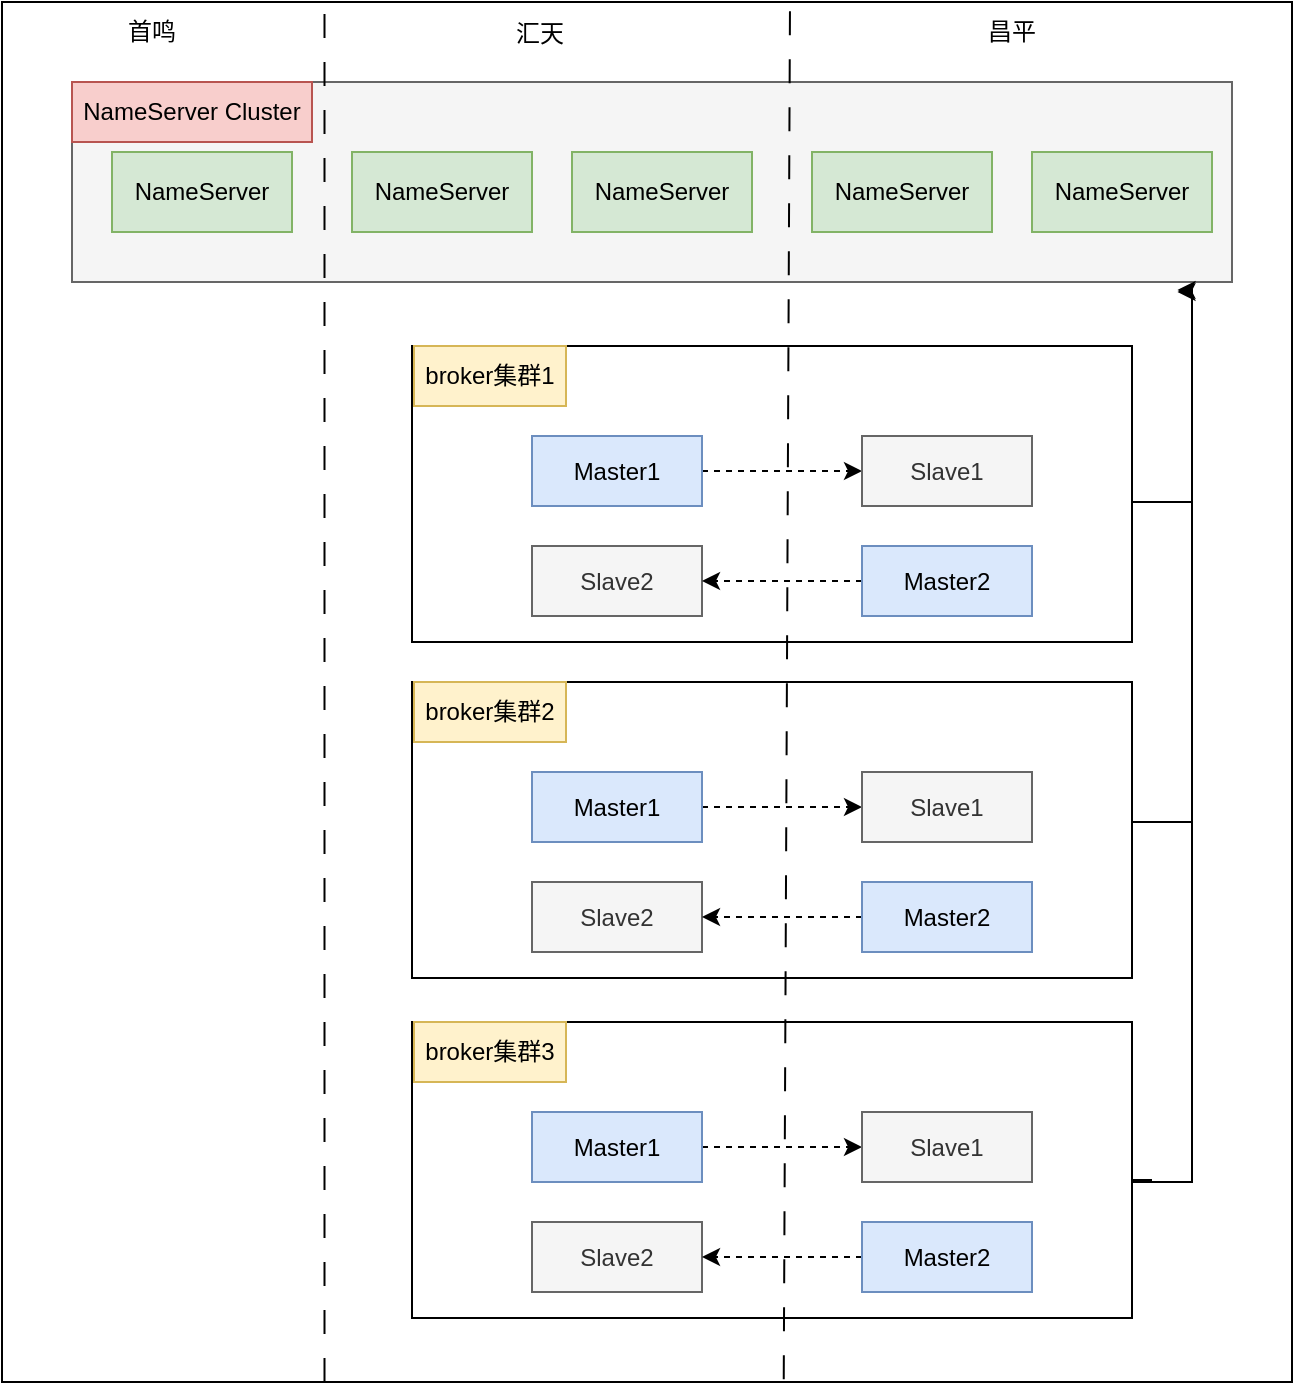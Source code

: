 <mxfile version="22.1.20" type="github">
  <diagram name="第 1 页" id="2XR303NfXYFgoQkDeR8G">
    <mxGraphModel dx="1434" dy="761" grid="1" gridSize="10" guides="1" tooltips="1" connect="1" arrows="1" fold="1" page="1" pageScale="1" pageWidth="827" pageHeight="1169" math="0" shadow="0">
      <root>
        <mxCell id="0" />
        <mxCell id="1" parent="0" />
        <mxCell id="UYfxn2uQiFY9sQeeJO1W-2" value="" style="rounded=0;whiteSpace=wrap;html=1;" vertex="1" parent="1">
          <mxGeometry x="104" y="60" width="645" height="690" as="geometry" />
        </mxCell>
        <mxCell id="UYfxn2uQiFY9sQeeJO1W-11" value="首鸣" style="text;html=1;strokeColor=none;fillColor=none;align=center;verticalAlign=middle;whiteSpace=wrap;rounded=0;" vertex="1" parent="1">
          <mxGeometry x="149" y="60" width="60" height="30" as="geometry" />
        </mxCell>
        <mxCell id="UYfxn2uQiFY9sQeeJO1W-12" value="汇天" style="text;html=1;strokeColor=none;fillColor=none;align=center;verticalAlign=middle;whiteSpace=wrap;rounded=0;" vertex="1" parent="1">
          <mxGeometry x="343" y="61" width="60" height="30" as="geometry" />
        </mxCell>
        <mxCell id="UYfxn2uQiFY9sQeeJO1W-13" value="昌平" style="text;html=1;strokeColor=none;fillColor=none;align=center;verticalAlign=middle;whiteSpace=wrap;rounded=0;" vertex="1" parent="1">
          <mxGeometry x="579" y="60" width="60" height="30" as="geometry" />
        </mxCell>
        <mxCell id="UYfxn2uQiFY9sQeeJO1W-14" value="" style="rounded=0;whiteSpace=wrap;html=1;fillColor=#f5f5f5;fontColor=#333333;strokeColor=#666666;" vertex="1" parent="1">
          <mxGeometry x="139" y="100" width="580" height="100" as="geometry" />
        </mxCell>
        <mxCell id="UYfxn2uQiFY9sQeeJO1W-15" value="NameServer" style="rounded=0;whiteSpace=wrap;html=1;fillColor=#d5e8d4;strokeColor=#82b366;" vertex="1" parent="1">
          <mxGeometry x="159" y="135" width="90" height="40" as="geometry" />
        </mxCell>
        <mxCell id="UYfxn2uQiFY9sQeeJO1W-16" value="NameServer" style="rounded=0;whiteSpace=wrap;html=1;fillColor=#d5e8d4;strokeColor=#82b366;" vertex="1" parent="1">
          <mxGeometry x="279" y="135" width="90" height="40" as="geometry" />
        </mxCell>
        <mxCell id="UYfxn2uQiFY9sQeeJO1W-17" value="NameServer" style="rounded=0;whiteSpace=wrap;html=1;fillColor=#d5e8d4;strokeColor=#82b366;" vertex="1" parent="1">
          <mxGeometry x="509" y="135" width="90" height="40" as="geometry" />
        </mxCell>
        <mxCell id="UYfxn2uQiFY9sQeeJO1W-18" value="NameServer Cluster" style="text;html=1;strokeColor=#b85450;fillColor=#f8cecc;align=center;verticalAlign=middle;whiteSpace=wrap;rounded=0;" vertex="1" parent="1">
          <mxGeometry x="139" y="100" width="120" height="30" as="geometry" />
        </mxCell>
        <mxCell id="UYfxn2uQiFY9sQeeJO1W-19" value="NameServer" style="rounded=0;whiteSpace=wrap;html=1;fillColor=#d5e8d4;strokeColor=#82b366;" vertex="1" parent="1">
          <mxGeometry x="389" y="135" width="90" height="40" as="geometry" />
        </mxCell>
        <mxCell id="UYfxn2uQiFY9sQeeJO1W-20" value="NameServer" style="rounded=0;whiteSpace=wrap;html=1;fillColor=#d5e8d4;strokeColor=#82b366;" vertex="1" parent="1">
          <mxGeometry x="619" y="135" width="90" height="40" as="geometry" />
        </mxCell>
        <mxCell id="UYfxn2uQiFY9sQeeJO1W-24" value="" style="rounded=0;whiteSpace=wrap;html=1;" vertex="1" parent="1">
          <mxGeometry x="309" y="232" width="360" height="148" as="geometry" />
        </mxCell>
        <mxCell id="UYfxn2uQiFY9sQeeJO1W-31" style="edgeStyle=orthogonalEdgeStyle;rounded=0;orthogonalLoop=1;jettySize=auto;html=1;exitX=1;exitY=0.5;exitDx=0;exitDy=0;entryX=0;entryY=0.5;entryDx=0;entryDy=0;dashed=1;" edge="1" parent="1" source="UYfxn2uQiFY9sQeeJO1W-27" target="UYfxn2uQiFY9sQeeJO1W-28">
          <mxGeometry relative="1" as="geometry" />
        </mxCell>
        <mxCell id="UYfxn2uQiFY9sQeeJO1W-27" value="Master1" style="rounded=0;whiteSpace=wrap;html=1;fillColor=#dae8fc;strokeColor=#6c8ebf;" vertex="1" parent="1">
          <mxGeometry x="369" y="277" width="85" height="35" as="geometry" />
        </mxCell>
        <mxCell id="UYfxn2uQiFY9sQeeJO1W-28" value="Slave1" style="rounded=0;whiteSpace=wrap;html=1;fillColor=#f5f5f5;strokeColor=#666666;fontColor=#333333;" vertex="1" parent="1">
          <mxGeometry x="534" y="277" width="85" height="35" as="geometry" />
        </mxCell>
        <mxCell id="UYfxn2uQiFY9sQeeJO1W-29" value="Slave2" style="rounded=0;whiteSpace=wrap;html=1;fillColor=#f5f5f5;fontColor=#333333;strokeColor=#666666;" vertex="1" parent="1">
          <mxGeometry x="369" y="332" width="85" height="35" as="geometry" />
        </mxCell>
        <mxCell id="UYfxn2uQiFY9sQeeJO1W-32" value="" style="edgeStyle=orthogonalEdgeStyle;rounded=0;orthogonalLoop=1;jettySize=auto;html=1;dashed=1;" edge="1" parent="1" source="UYfxn2uQiFY9sQeeJO1W-30" target="UYfxn2uQiFY9sQeeJO1W-29">
          <mxGeometry relative="1" as="geometry" />
        </mxCell>
        <mxCell id="UYfxn2uQiFY9sQeeJO1W-30" value="Master2" style="rounded=0;whiteSpace=wrap;html=1;fillColor=#dae8fc;strokeColor=#6c8ebf;" vertex="1" parent="1">
          <mxGeometry x="534" y="332" width="85" height="35" as="geometry" />
        </mxCell>
        <mxCell id="UYfxn2uQiFY9sQeeJO1W-9" value="" style="endArrow=none;dashed=1;html=1;rounded=0;exitX=0.25;exitY=1;exitDx=0;exitDy=0;dashPattern=12 12;entryX=0.25;entryY=0;entryDx=0;entryDy=0;" edge="1" parent="1" source="UYfxn2uQiFY9sQeeJO1W-2" target="UYfxn2uQiFY9sQeeJO1W-2">
          <mxGeometry width="50" height="50" relative="1" as="geometry">
            <mxPoint x="259" y="700" as="sourcePoint" />
            <mxPoint x="269" y="70" as="targetPoint" />
          </mxGeometry>
        </mxCell>
        <mxCell id="UYfxn2uQiFY9sQeeJO1W-34" value="broker集群1" style="text;html=1;strokeColor=#d6b656;fillColor=#fff2cc;align=center;verticalAlign=middle;whiteSpace=wrap;rounded=0;" vertex="1" parent="1">
          <mxGeometry x="310" y="232" width="76" height="30" as="geometry" />
        </mxCell>
        <mxCell id="UYfxn2uQiFY9sQeeJO1W-35" value="" style="rounded=0;whiteSpace=wrap;html=1;" vertex="1" parent="1">
          <mxGeometry x="309" y="400" width="360" height="148" as="geometry" />
        </mxCell>
        <mxCell id="UYfxn2uQiFY9sQeeJO1W-36" style="edgeStyle=orthogonalEdgeStyle;rounded=0;orthogonalLoop=1;jettySize=auto;html=1;exitX=1;exitY=0.5;exitDx=0;exitDy=0;entryX=0;entryY=0.5;entryDx=0;entryDy=0;dashed=1;" edge="1" parent="1" source="UYfxn2uQiFY9sQeeJO1W-37" target="UYfxn2uQiFY9sQeeJO1W-38">
          <mxGeometry relative="1" as="geometry" />
        </mxCell>
        <mxCell id="UYfxn2uQiFY9sQeeJO1W-37" value="Master1" style="rounded=0;whiteSpace=wrap;html=1;fillColor=#dae8fc;strokeColor=#6c8ebf;" vertex="1" parent="1">
          <mxGeometry x="369" y="445" width="85" height="35" as="geometry" />
        </mxCell>
        <mxCell id="UYfxn2uQiFY9sQeeJO1W-38" value="Slave1" style="rounded=0;whiteSpace=wrap;html=1;fillColor=#f5f5f5;strokeColor=#666666;fontColor=#333333;" vertex="1" parent="1">
          <mxGeometry x="534" y="445" width="85" height="35" as="geometry" />
        </mxCell>
        <mxCell id="UYfxn2uQiFY9sQeeJO1W-39" value="Slave2" style="rounded=0;whiteSpace=wrap;html=1;fillColor=#f5f5f5;fontColor=#333333;strokeColor=#666666;" vertex="1" parent="1">
          <mxGeometry x="369" y="500" width="85" height="35" as="geometry" />
        </mxCell>
        <mxCell id="UYfxn2uQiFY9sQeeJO1W-40" value="" style="edgeStyle=orthogonalEdgeStyle;rounded=0;orthogonalLoop=1;jettySize=auto;html=1;dashed=1;" edge="1" parent="1" source="UYfxn2uQiFY9sQeeJO1W-41" target="UYfxn2uQiFY9sQeeJO1W-39">
          <mxGeometry relative="1" as="geometry" />
        </mxCell>
        <mxCell id="UYfxn2uQiFY9sQeeJO1W-41" value="Master2" style="rounded=0;whiteSpace=wrap;html=1;fillColor=#dae8fc;strokeColor=#6c8ebf;" vertex="1" parent="1">
          <mxGeometry x="534" y="500" width="85" height="35" as="geometry" />
        </mxCell>
        <mxCell id="UYfxn2uQiFY9sQeeJO1W-42" value="broker集群2" style="text;html=1;strokeColor=#d6b656;fillColor=#fff2cc;align=center;verticalAlign=middle;whiteSpace=wrap;rounded=0;" vertex="1" parent="1">
          <mxGeometry x="310" y="400" width="76" height="30" as="geometry" />
        </mxCell>
        <mxCell id="UYfxn2uQiFY9sQeeJO1W-43" value="" style="rounded=0;whiteSpace=wrap;html=1;" vertex="1" parent="1">
          <mxGeometry x="309" y="570" width="360" height="148" as="geometry" />
        </mxCell>
        <mxCell id="UYfxn2uQiFY9sQeeJO1W-44" style="edgeStyle=orthogonalEdgeStyle;rounded=0;orthogonalLoop=1;jettySize=auto;html=1;exitX=1;exitY=0.5;exitDx=0;exitDy=0;entryX=0;entryY=0.5;entryDx=0;entryDy=0;dashed=1;" edge="1" parent="1" source="UYfxn2uQiFY9sQeeJO1W-45" target="UYfxn2uQiFY9sQeeJO1W-46">
          <mxGeometry relative="1" as="geometry" />
        </mxCell>
        <mxCell id="UYfxn2uQiFY9sQeeJO1W-45" value="Master1" style="rounded=0;whiteSpace=wrap;html=1;fillColor=#dae8fc;strokeColor=#6c8ebf;" vertex="1" parent="1">
          <mxGeometry x="369" y="615" width="85" height="35" as="geometry" />
        </mxCell>
        <mxCell id="UYfxn2uQiFY9sQeeJO1W-46" value="Slave1" style="rounded=0;whiteSpace=wrap;html=1;fillColor=#f5f5f5;strokeColor=#666666;fontColor=#333333;" vertex="1" parent="1">
          <mxGeometry x="534" y="615" width="85" height="35" as="geometry" />
        </mxCell>
        <mxCell id="UYfxn2uQiFY9sQeeJO1W-47" value="Slave2" style="rounded=0;whiteSpace=wrap;html=1;fillColor=#f5f5f5;fontColor=#333333;strokeColor=#666666;" vertex="1" parent="1">
          <mxGeometry x="369" y="670" width="85" height="35" as="geometry" />
        </mxCell>
        <mxCell id="UYfxn2uQiFY9sQeeJO1W-48" value="" style="edgeStyle=orthogonalEdgeStyle;rounded=0;orthogonalLoop=1;jettySize=auto;html=1;dashed=1;" edge="1" parent="1" source="UYfxn2uQiFY9sQeeJO1W-49" target="UYfxn2uQiFY9sQeeJO1W-47">
          <mxGeometry relative="1" as="geometry" />
        </mxCell>
        <mxCell id="UYfxn2uQiFY9sQeeJO1W-49" value="Master2" style="rounded=0;whiteSpace=wrap;html=1;fillColor=#dae8fc;strokeColor=#6c8ebf;" vertex="1" parent="1">
          <mxGeometry x="534" y="670" width="85" height="35" as="geometry" />
        </mxCell>
        <mxCell id="UYfxn2uQiFY9sQeeJO1W-50" value="broker集群3" style="text;html=1;strokeColor=#d6b656;fillColor=#fff2cc;align=center;verticalAlign=middle;whiteSpace=wrap;rounded=0;" vertex="1" parent="1">
          <mxGeometry x="310" y="570" width="76" height="30" as="geometry" />
        </mxCell>
        <mxCell id="UYfxn2uQiFY9sQeeJO1W-7" value="" style="endArrow=none;dashed=1;html=1;rounded=0;dashPattern=12 12;exitX=0.606;exitY=0.998;exitDx=0;exitDy=0;exitPerimeter=0;" edge="1" parent="1" source="UYfxn2uQiFY9sQeeJO1W-2">
          <mxGeometry width="50" height="50" relative="1" as="geometry">
            <mxPoint x="499" y="690" as="sourcePoint" />
            <mxPoint x="498" y="60" as="targetPoint" />
          </mxGeometry>
        </mxCell>
        <mxCell id="UYfxn2uQiFY9sQeeJO1W-53" value="" style="endArrow=classic;html=1;rounded=0;entryX=0.953;entryY=1.04;entryDx=0;entryDy=0;entryPerimeter=0;edgeStyle=orthogonalEdgeStyle;" edge="1" parent="1" target="UYfxn2uQiFY9sQeeJO1W-14">
          <mxGeometry width="50" height="50" relative="1" as="geometry">
            <mxPoint x="669" y="310" as="sourcePoint" />
            <mxPoint x="719" y="260" as="targetPoint" />
            <Array as="points">
              <mxPoint x="699" y="310" />
              <mxPoint x="699" y="204" />
            </Array>
          </mxGeometry>
        </mxCell>
        <mxCell id="UYfxn2uQiFY9sQeeJO1W-56" value="" style="endArrow=classic;html=1;rounded=0;entryX=0.953;entryY=1.05;entryDx=0;entryDy=0;entryPerimeter=0;edgeStyle=orthogonalEdgeStyle;" edge="1" parent="1" target="UYfxn2uQiFY9sQeeJO1W-14">
          <mxGeometry width="50" height="50" relative="1" as="geometry">
            <mxPoint x="669" y="470" as="sourcePoint" />
            <mxPoint x="689" y="230" as="targetPoint" />
            <Array as="points">
              <mxPoint x="699" y="470" />
              <mxPoint x="699" y="205" />
            </Array>
          </mxGeometry>
        </mxCell>
        <mxCell id="UYfxn2uQiFY9sQeeJO1W-66" value="" style="endArrow=none;html=1;rounded=0;edgeStyle=orthogonalEdgeStyle;" edge="1" parent="1">
          <mxGeometry width="50" height="50" relative="1" as="geometry">
            <mxPoint x="679" y="649" as="sourcePoint" />
            <mxPoint x="699" y="469" as="targetPoint" />
            <Array as="points">
              <mxPoint x="669" y="649" />
              <mxPoint x="669" y="650" />
              <mxPoint x="699" y="650" />
            </Array>
          </mxGeometry>
        </mxCell>
      </root>
    </mxGraphModel>
  </diagram>
</mxfile>
